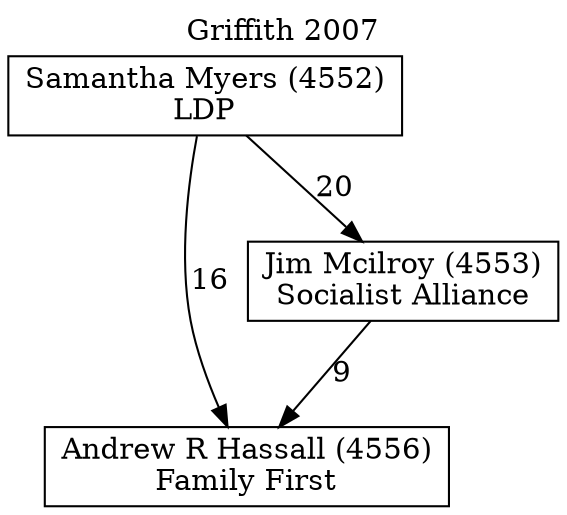 // House preference flow
digraph "Andrew R Hassall (4556)_Griffith_2007" {
	graph [label="Griffith 2007" labelloc=t mclimit=10]
	node [shape=box]
	"Andrew R Hassall (4556)" [label="Andrew R Hassall (4556)
Family First"]
	"Jim Mcilroy (4553)" [label="Jim Mcilroy (4553)
Socialist Alliance"]
	"Samantha Myers (4552)" [label="Samantha Myers (4552)
LDP"]
	"Jim Mcilroy (4553)" -> "Andrew R Hassall (4556)" [label=9]
	"Samantha Myers (4552)" -> "Jim Mcilroy (4553)" [label=20]
	"Samantha Myers (4552)" -> "Andrew R Hassall (4556)" [label=16]
}
